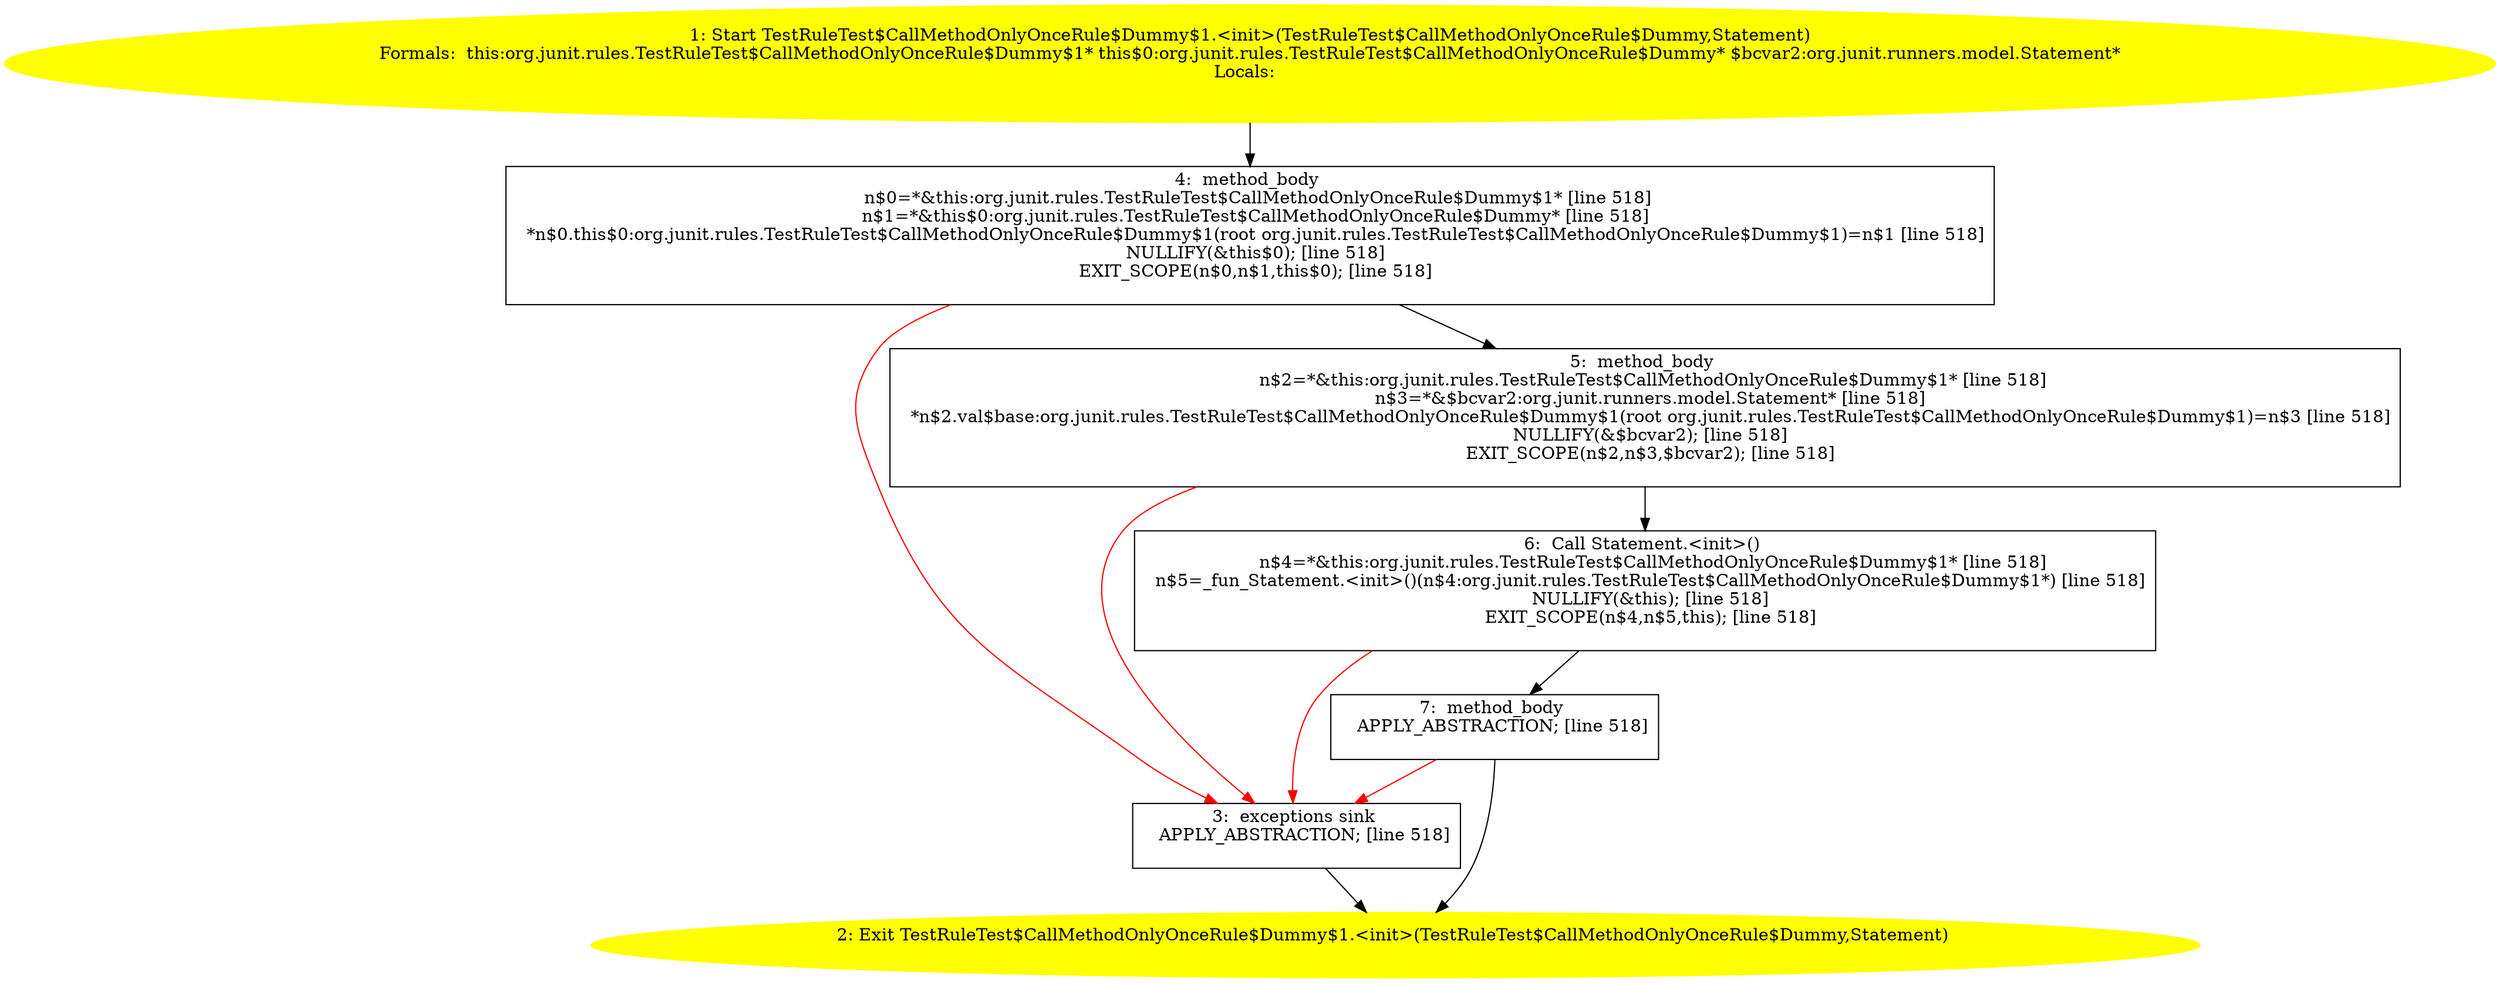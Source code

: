 /* @generated */
digraph cfg {
"org.junit.rules.TestRuleTest$CallMethodOnlyOnceRule$Dummy$1.<init>(org.junit.rules.TestRuleTest$Call.073703e7b1aa8c70ae1efbd8f7eca485_1" [label="1: Start TestRuleTest$CallMethodOnlyOnceRule$Dummy$1.<init>(TestRuleTest$CallMethodOnlyOnceRule$Dummy,Statement)\nFormals:  this:org.junit.rules.TestRuleTest$CallMethodOnlyOnceRule$Dummy$1* this$0:org.junit.rules.TestRuleTest$CallMethodOnlyOnceRule$Dummy* $bcvar2:org.junit.runners.model.Statement*\nLocals:  \n  " color=yellow style=filled]
	

	 "org.junit.rules.TestRuleTest$CallMethodOnlyOnceRule$Dummy$1.<init>(org.junit.rules.TestRuleTest$Call.073703e7b1aa8c70ae1efbd8f7eca485_1" -> "org.junit.rules.TestRuleTest$CallMethodOnlyOnceRule$Dummy$1.<init>(org.junit.rules.TestRuleTest$Call.073703e7b1aa8c70ae1efbd8f7eca485_4" ;
"org.junit.rules.TestRuleTest$CallMethodOnlyOnceRule$Dummy$1.<init>(org.junit.rules.TestRuleTest$Call.073703e7b1aa8c70ae1efbd8f7eca485_2" [label="2: Exit TestRuleTest$CallMethodOnlyOnceRule$Dummy$1.<init>(TestRuleTest$CallMethodOnlyOnceRule$Dummy,Statement) \n  " color=yellow style=filled]
	

"org.junit.rules.TestRuleTest$CallMethodOnlyOnceRule$Dummy$1.<init>(org.junit.rules.TestRuleTest$Call.073703e7b1aa8c70ae1efbd8f7eca485_3" [label="3:  exceptions sink \n   APPLY_ABSTRACTION; [line 518]\n " shape="box"]
	

	 "org.junit.rules.TestRuleTest$CallMethodOnlyOnceRule$Dummy$1.<init>(org.junit.rules.TestRuleTest$Call.073703e7b1aa8c70ae1efbd8f7eca485_3" -> "org.junit.rules.TestRuleTest$CallMethodOnlyOnceRule$Dummy$1.<init>(org.junit.rules.TestRuleTest$Call.073703e7b1aa8c70ae1efbd8f7eca485_2" ;
"org.junit.rules.TestRuleTest$CallMethodOnlyOnceRule$Dummy$1.<init>(org.junit.rules.TestRuleTest$Call.073703e7b1aa8c70ae1efbd8f7eca485_4" [label="4:  method_body \n   n$0=*&this:org.junit.rules.TestRuleTest$CallMethodOnlyOnceRule$Dummy$1* [line 518]\n  n$1=*&this$0:org.junit.rules.TestRuleTest$CallMethodOnlyOnceRule$Dummy* [line 518]\n  *n$0.this$0:org.junit.rules.TestRuleTest$CallMethodOnlyOnceRule$Dummy$1(root org.junit.rules.TestRuleTest$CallMethodOnlyOnceRule$Dummy$1)=n$1 [line 518]\n  NULLIFY(&this$0); [line 518]\n  EXIT_SCOPE(n$0,n$1,this$0); [line 518]\n " shape="box"]
	

	 "org.junit.rules.TestRuleTest$CallMethodOnlyOnceRule$Dummy$1.<init>(org.junit.rules.TestRuleTest$Call.073703e7b1aa8c70ae1efbd8f7eca485_4" -> "org.junit.rules.TestRuleTest$CallMethodOnlyOnceRule$Dummy$1.<init>(org.junit.rules.TestRuleTest$Call.073703e7b1aa8c70ae1efbd8f7eca485_5" ;
	 "org.junit.rules.TestRuleTest$CallMethodOnlyOnceRule$Dummy$1.<init>(org.junit.rules.TestRuleTest$Call.073703e7b1aa8c70ae1efbd8f7eca485_4" -> "org.junit.rules.TestRuleTest$CallMethodOnlyOnceRule$Dummy$1.<init>(org.junit.rules.TestRuleTest$Call.073703e7b1aa8c70ae1efbd8f7eca485_3" [color="red" ];
"org.junit.rules.TestRuleTest$CallMethodOnlyOnceRule$Dummy$1.<init>(org.junit.rules.TestRuleTest$Call.073703e7b1aa8c70ae1efbd8f7eca485_5" [label="5:  method_body \n   n$2=*&this:org.junit.rules.TestRuleTest$CallMethodOnlyOnceRule$Dummy$1* [line 518]\n  n$3=*&$bcvar2:org.junit.runners.model.Statement* [line 518]\n  *n$2.val$base:org.junit.rules.TestRuleTest$CallMethodOnlyOnceRule$Dummy$1(root org.junit.rules.TestRuleTest$CallMethodOnlyOnceRule$Dummy$1)=n$3 [line 518]\n  NULLIFY(&$bcvar2); [line 518]\n  EXIT_SCOPE(n$2,n$3,$bcvar2); [line 518]\n " shape="box"]
	

	 "org.junit.rules.TestRuleTest$CallMethodOnlyOnceRule$Dummy$1.<init>(org.junit.rules.TestRuleTest$Call.073703e7b1aa8c70ae1efbd8f7eca485_5" -> "org.junit.rules.TestRuleTest$CallMethodOnlyOnceRule$Dummy$1.<init>(org.junit.rules.TestRuleTest$Call.073703e7b1aa8c70ae1efbd8f7eca485_6" ;
	 "org.junit.rules.TestRuleTest$CallMethodOnlyOnceRule$Dummy$1.<init>(org.junit.rules.TestRuleTest$Call.073703e7b1aa8c70ae1efbd8f7eca485_5" -> "org.junit.rules.TestRuleTest$CallMethodOnlyOnceRule$Dummy$1.<init>(org.junit.rules.TestRuleTest$Call.073703e7b1aa8c70ae1efbd8f7eca485_3" [color="red" ];
"org.junit.rules.TestRuleTest$CallMethodOnlyOnceRule$Dummy$1.<init>(org.junit.rules.TestRuleTest$Call.073703e7b1aa8c70ae1efbd8f7eca485_6" [label="6:  Call Statement.<init>() \n   n$4=*&this:org.junit.rules.TestRuleTest$CallMethodOnlyOnceRule$Dummy$1* [line 518]\n  n$5=_fun_Statement.<init>()(n$4:org.junit.rules.TestRuleTest$CallMethodOnlyOnceRule$Dummy$1*) [line 518]\n  NULLIFY(&this); [line 518]\n  EXIT_SCOPE(n$4,n$5,this); [line 518]\n " shape="box"]
	

	 "org.junit.rules.TestRuleTest$CallMethodOnlyOnceRule$Dummy$1.<init>(org.junit.rules.TestRuleTest$Call.073703e7b1aa8c70ae1efbd8f7eca485_6" -> "org.junit.rules.TestRuleTest$CallMethodOnlyOnceRule$Dummy$1.<init>(org.junit.rules.TestRuleTest$Call.073703e7b1aa8c70ae1efbd8f7eca485_7" ;
	 "org.junit.rules.TestRuleTest$CallMethodOnlyOnceRule$Dummy$1.<init>(org.junit.rules.TestRuleTest$Call.073703e7b1aa8c70ae1efbd8f7eca485_6" -> "org.junit.rules.TestRuleTest$CallMethodOnlyOnceRule$Dummy$1.<init>(org.junit.rules.TestRuleTest$Call.073703e7b1aa8c70ae1efbd8f7eca485_3" [color="red" ];
"org.junit.rules.TestRuleTest$CallMethodOnlyOnceRule$Dummy$1.<init>(org.junit.rules.TestRuleTest$Call.073703e7b1aa8c70ae1efbd8f7eca485_7" [label="7:  method_body \n   APPLY_ABSTRACTION; [line 518]\n " shape="box"]
	

	 "org.junit.rules.TestRuleTest$CallMethodOnlyOnceRule$Dummy$1.<init>(org.junit.rules.TestRuleTest$Call.073703e7b1aa8c70ae1efbd8f7eca485_7" -> "org.junit.rules.TestRuleTest$CallMethodOnlyOnceRule$Dummy$1.<init>(org.junit.rules.TestRuleTest$Call.073703e7b1aa8c70ae1efbd8f7eca485_2" ;
	 "org.junit.rules.TestRuleTest$CallMethodOnlyOnceRule$Dummy$1.<init>(org.junit.rules.TestRuleTest$Call.073703e7b1aa8c70ae1efbd8f7eca485_7" -> "org.junit.rules.TestRuleTest$CallMethodOnlyOnceRule$Dummy$1.<init>(org.junit.rules.TestRuleTest$Call.073703e7b1aa8c70ae1efbd8f7eca485_3" [color="red" ];
}
